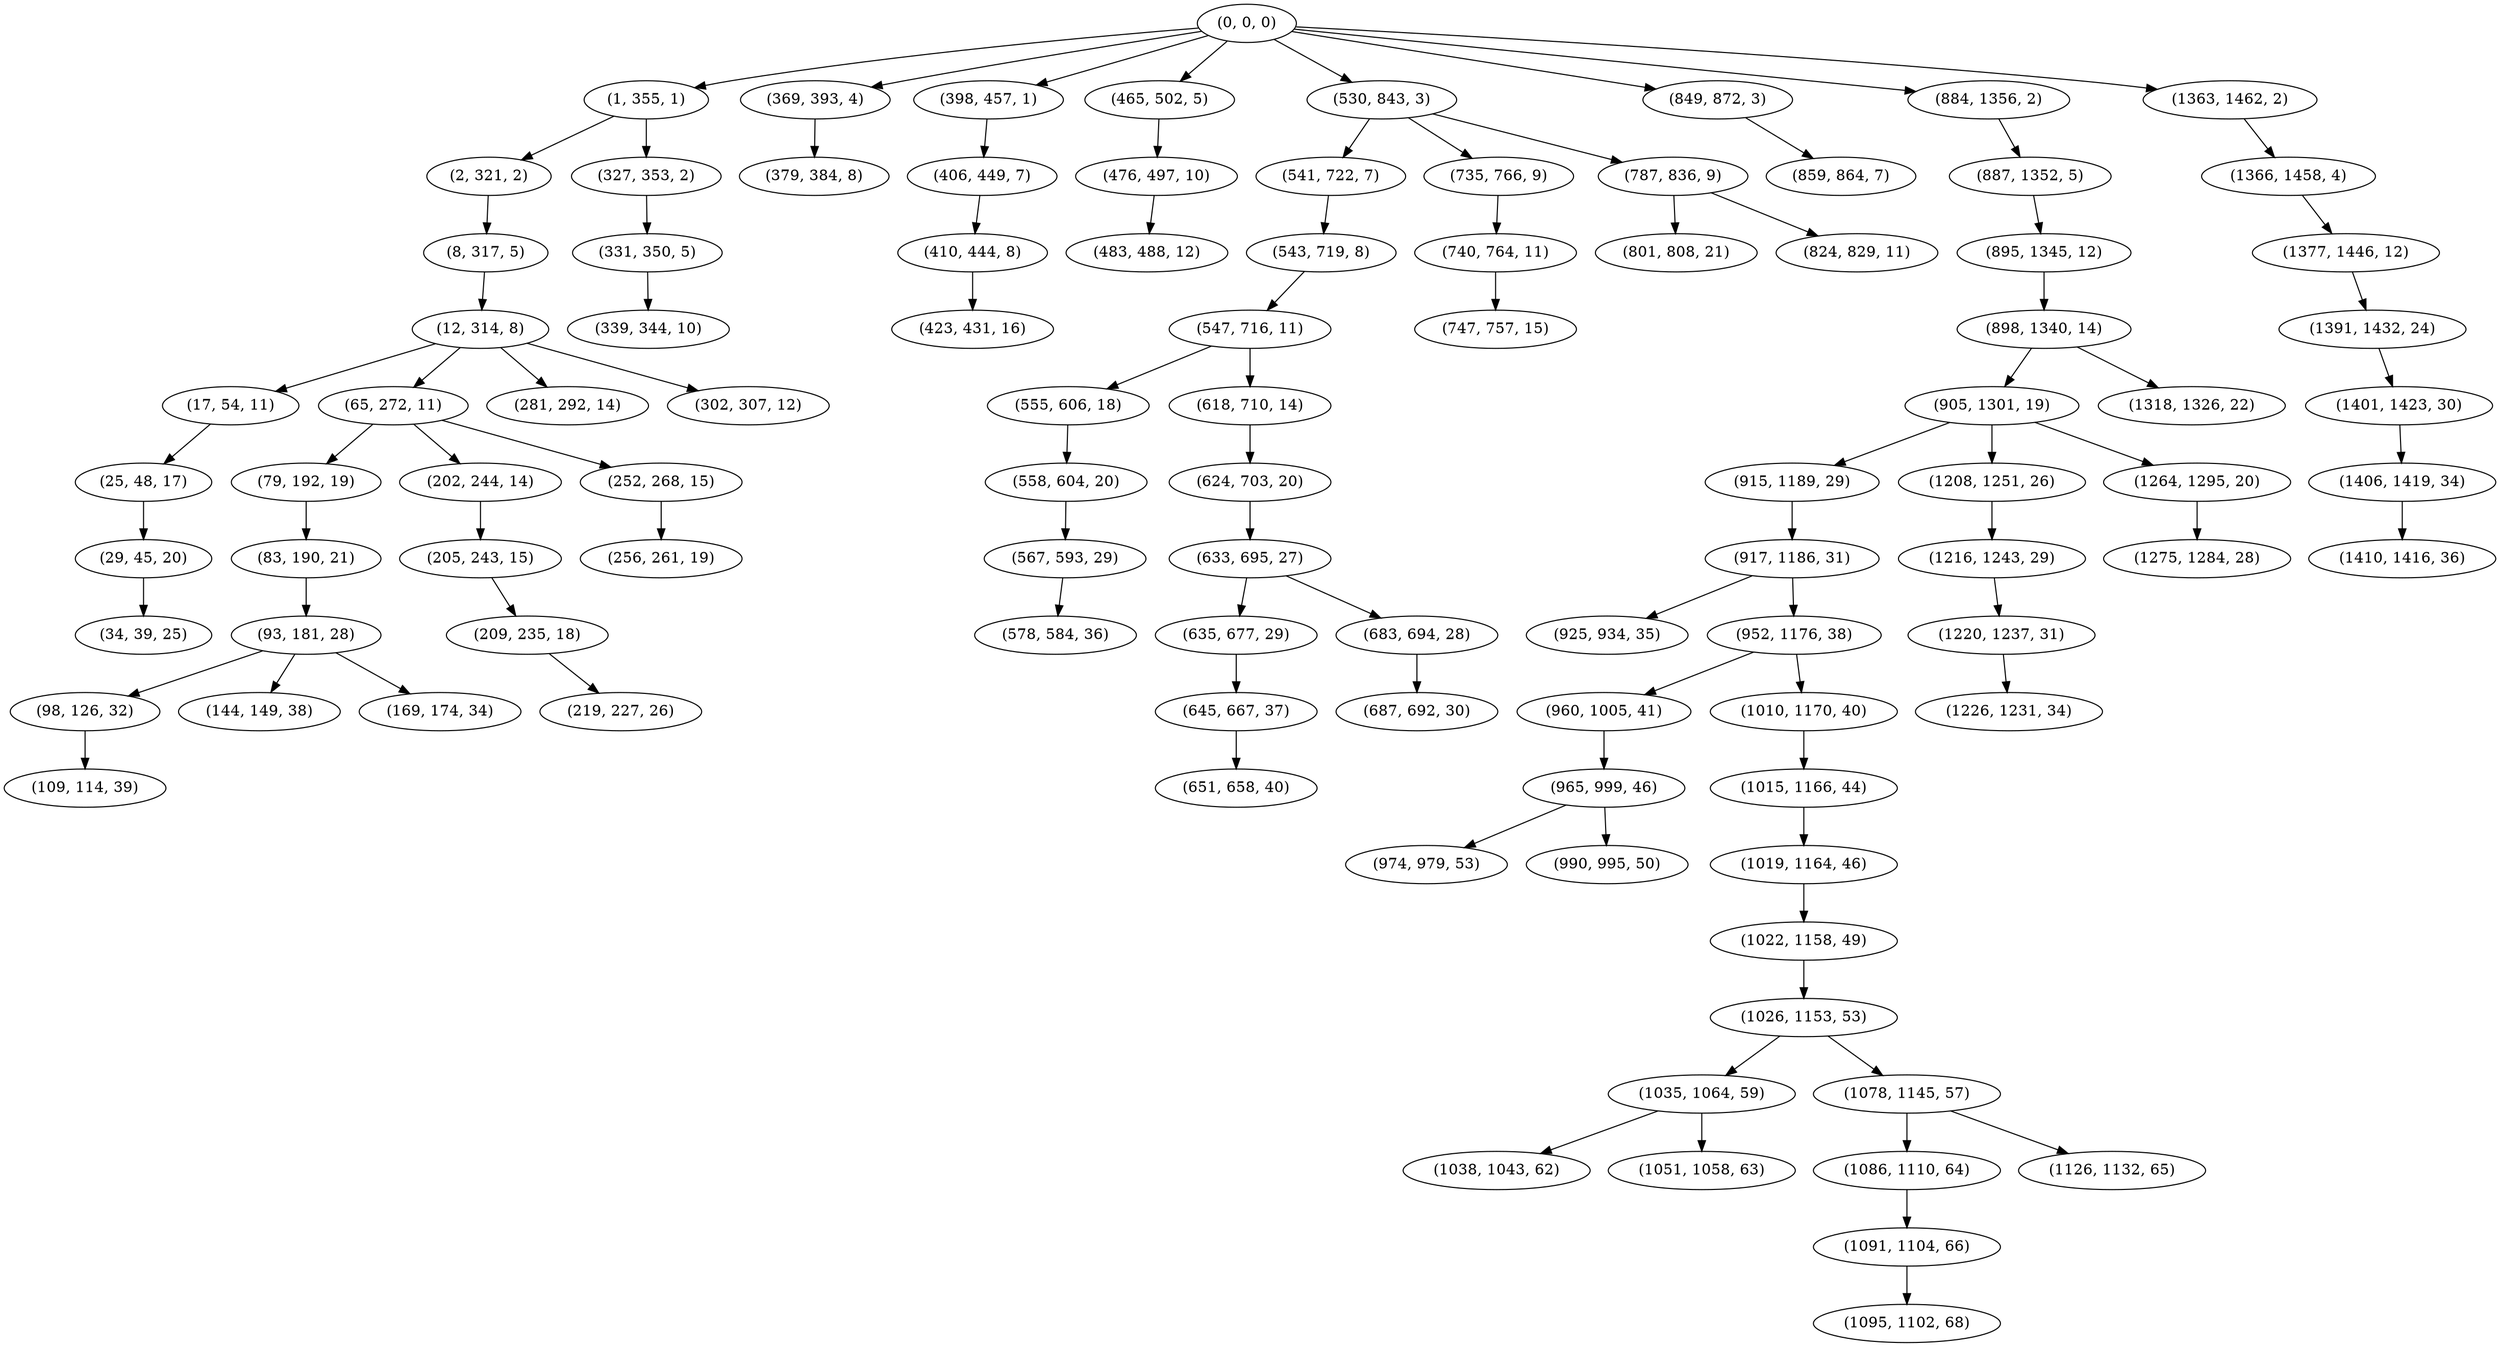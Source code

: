 digraph tree {
    "(0, 0, 0)";
    "(1, 355, 1)";
    "(2, 321, 2)";
    "(8, 317, 5)";
    "(12, 314, 8)";
    "(17, 54, 11)";
    "(25, 48, 17)";
    "(29, 45, 20)";
    "(34, 39, 25)";
    "(65, 272, 11)";
    "(79, 192, 19)";
    "(83, 190, 21)";
    "(93, 181, 28)";
    "(98, 126, 32)";
    "(109, 114, 39)";
    "(144, 149, 38)";
    "(169, 174, 34)";
    "(202, 244, 14)";
    "(205, 243, 15)";
    "(209, 235, 18)";
    "(219, 227, 26)";
    "(252, 268, 15)";
    "(256, 261, 19)";
    "(281, 292, 14)";
    "(302, 307, 12)";
    "(327, 353, 2)";
    "(331, 350, 5)";
    "(339, 344, 10)";
    "(369, 393, 4)";
    "(379, 384, 8)";
    "(398, 457, 1)";
    "(406, 449, 7)";
    "(410, 444, 8)";
    "(423, 431, 16)";
    "(465, 502, 5)";
    "(476, 497, 10)";
    "(483, 488, 12)";
    "(530, 843, 3)";
    "(541, 722, 7)";
    "(543, 719, 8)";
    "(547, 716, 11)";
    "(555, 606, 18)";
    "(558, 604, 20)";
    "(567, 593, 29)";
    "(578, 584, 36)";
    "(618, 710, 14)";
    "(624, 703, 20)";
    "(633, 695, 27)";
    "(635, 677, 29)";
    "(645, 667, 37)";
    "(651, 658, 40)";
    "(683, 694, 28)";
    "(687, 692, 30)";
    "(735, 766, 9)";
    "(740, 764, 11)";
    "(747, 757, 15)";
    "(787, 836, 9)";
    "(801, 808, 21)";
    "(824, 829, 11)";
    "(849, 872, 3)";
    "(859, 864, 7)";
    "(884, 1356, 2)";
    "(887, 1352, 5)";
    "(895, 1345, 12)";
    "(898, 1340, 14)";
    "(905, 1301, 19)";
    "(915, 1189, 29)";
    "(917, 1186, 31)";
    "(925, 934, 35)";
    "(952, 1176, 38)";
    "(960, 1005, 41)";
    "(965, 999, 46)";
    "(974, 979, 53)";
    "(990, 995, 50)";
    "(1010, 1170, 40)";
    "(1015, 1166, 44)";
    "(1019, 1164, 46)";
    "(1022, 1158, 49)";
    "(1026, 1153, 53)";
    "(1035, 1064, 59)";
    "(1038, 1043, 62)";
    "(1051, 1058, 63)";
    "(1078, 1145, 57)";
    "(1086, 1110, 64)";
    "(1091, 1104, 66)";
    "(1095, 1102, 68)";
    "(1126, 1132, 65)";
    "(1208, 1251, 26)";
    "(1216, 1243, 29)";
    "(1220, 1237, 31)";
    "(1226, 1231, 34)";
    "(1264, 1295, 20)";
    "(1275, 1284, 28)";
    "(1318, 1326, 22)";
    "(1363, 1462, 2)";
    "(1366, 1458, 4)";
    "(1377, 1446, 12)";
    "(1391, 1432, 24)";
    "(1401, 1423, 30)";
    "(1406, 1419, 34)";
    "(1410, 1416, 36)";
    "(0, 0, 0)" -> "(1, 355, 1)";
    "(0, 0, 0)" -> "(369, 393, 4)";
    "(0, 0, 0)" -> "(398, 457, 1)";
    "(0, 0, 0)" -> "(465, 502, 5)";
    "(0, 0, 0)" -> "(530, 843, 3)";
    "(0, 0, 0)" -> "(849, 872, 3)";
    "(0, 0, 0)" -> "(884, 1356, 2)";
    "(0, 0, 0)" -> "(1363, 1462, 2)";
    "(1, 355, 1)" -> "(2, 321, 2)";
    "(1, 355, 1)" -> "(327, 353, 2)";
    "(2, 321, 2)" -> "(8, 317, 5)";
    "(8, 317, 5)" -> "(12, 314, 8)";
    "(12, 314, 8)" -> "(17, 54, 11)";
    "(12, 314, 8)" -> "(65, 272, 11)";
    "(12, 314, 8)" -> "(281, 292, 14)";
    "(12, 314, 8)" -> "(302, 307, 12)";
    "(17, 54, 11)" -> "(25, 48, 17)";
    "(25, 48, 17)" -> "(29, 45, 20)";
    "(29, 45, 20)" -> "(34, 39, 25)";
    "(65, 272, 11)" -> "(79, 192, 19)";
    "(65, 272, 11)" -> "(202, 244, 14)";
    "(65, 272, 11)" -> "(252, 268, 15)";
    "(79, 192, 19)" -> "(83, 190, 21)";
    "(83, 190, 21)" -> "(93, 181, 28)";
    "(93, 181, 28)" -> "(98, 126, 32)";
    "(93, 181, 28)" -> "(144, 149, 38)";
    "(93, 181, 28)" -> "(169, 174, 34)";
    "(98, 126, 32)" -> "(109, 114, 39)";
    "(202, 244, 14)" -> "(205, 243, 15)";
    "(205, 243, 15)" -> "(209, 235, 18)";
    "(209, 235, 18)" -> "(219, 227, 26)";
    "(252, 268, 15)" -> "(256, 261, 19)";
    "(327, 353, 2)" -> "(331, 350, 5)";
    "(331, 350, 5)" -> "(339, 344, 10)";
    "(369, 393, 4)" -> "(379, 384, 8)";
    "(398, 457, 1)" -> "(406, 449, 7)";
    "(406, 449, 7)" -> "(410, 444, 8)";
    "(410, 444, 8)" -> "(423, 431, 16)";
    "(465, 502, 5)" -> "(476, 497, 10)";
    "(476, 497, 10)" -> "(483, 488, 12)";
    "(530, 843, 3)" -> "(541, 722, 7)";
    "(530, 843, 3)" -> "(735, 766, 9)";
    "(530, 843, 3)" -> "(787, 836, 9)";
    "(541, 722, 7)" -> "(543, 719, 8)";
    "(543, 719, 8)" -> "(547, 716, 11)";
    "(547, 716, 11)" -> "(555, 606, 18)";
    "(547, 716, 11)" -> "(618, 710, 14)";
    "(555, 606, 18)" -> "(558, 604, 20)";
    "(558, 604, 20)" -> "(567, 593, 29)";
    "(567, 593, 29)" -> "(578, 584, 36)";
    "(618, 710, 14)" -> "(624, 703, 20)";
    "(624, 703, 20)" -> "(633, 695, 27)";
    "(633, 695, 27)" -> "(635, 677, 29)";
    "(633, 695, 27)" -> "(683, 694, 28)";
    "(635, 677, 29)" -> "(645, 667, 37)";
    "(645, 667, 37)" -> "(651, 658, 40)";
    "(683, 694, 28)" -> "(687, 692, 30)";
    "(735, 766, 9)" -> "(740, 764, 11)";
    "(740, 764, 11)" -> "(747, 757, 15)";
    "(787, 836, 9)" -> "(801, 808, 21)";
    "(787, 836, 9)" -> "(824, 829, 11)";
    "(849, 872, 3)" -> "(859, 864, 7)";
    "(884, 1356, 2)" -> "(887, 1352, 5)";
    "(887, 1352, 5)" -> "(895, 1345, 12)";
    "(895, 1345, 12)" -> "(898, 1340, 14)";
    "(898, 1340, 14)" -> "(905, 1301, 19)";
    "(898, 1340, 14)" -> "(1318, 1326, 22)";
    "(905, 1301, 19)" -> "(915, 1189, 29)";
    "(905, 1301, 19)" -> "(1208, 1251, 26)";
    "(905, 1301, 19)" -> "(1264, 1295, 20)";
    "(915, 1189, 29)" -> "(917, 1186, 31)";
    "(917, 1186, 31)" -> "(925, 934, 35)";
    "(917, 1186, 31)" -> "(952, 1176, 38)";
    "(952, 1176, 38)" -> "(960, 1005, 41)";
    "(952, 1176, 38)" -> "(1010, 1170, 40)";
    "(960, 1005, 41)" -> "(965, 999, 46)";
    "(965, 999, 46)" -> "(974, 979, 53)";
    "(965, 999, 46)" -> "(990, 995, 50)";
    "(1010, 1170, 40)" -> "(1015, 1166, 44)";
    "(1015, 1166, 44)" -> "(1019, 1164, 46)";
    "(1019, 1164, 46)" -> "(1022, 1158, 49)";
    "(1022, 1158, 49)" -> "(1026, 1153, 53)";
    "(1026, 1153, 53)" -> "(1035, 1064, 59)";
    "(1026, 1153, 53)" -> "(1078, 1145, 57)";
    "(1035, 1064, 59)" -> "(1038, 1043, 62)";
    "(1035, 1064, 59)" -> "(1051, 1058, 63)";
    "(1078, 1145, 57)" -> "(1086, 1110, 64)";
    "(1078, 1145, 57)" -> "(1126, 1132, 65)";
    "(1086, 1110, 64)" -> "(1091, 1104, 66)";
    "(1091, 1104, 66)" -> "(1095, 1102, 68)";
    "(1208, 1251, 26)" -> "(1216, 1243, 29)";
    "(1216, 1243, 29)" -> "(1220, 1237, 31)";
    "(1220, 1237, 31)" -> "(1226, 1231, 34)";
    "(1264, 1295, 20)" -> "(1275, 1284, 28)";
    "(1363, 1462, 2)" -> "(1366, 1458, 4)";
    "(1366, 1458, 4)" -> "(1377, 1446, 12)";
    "(1377, 1446, 12)" -> "(1391, 1432, 24)";
    "(1391, 1432, 24)" -> "(1401, 1423, 30)";
    "(1401, 1423, 30)" -> "(1406, 1419, 34)";
    "(1406, 1419, 34)" -> "(1410, 1416, 36)";
}
